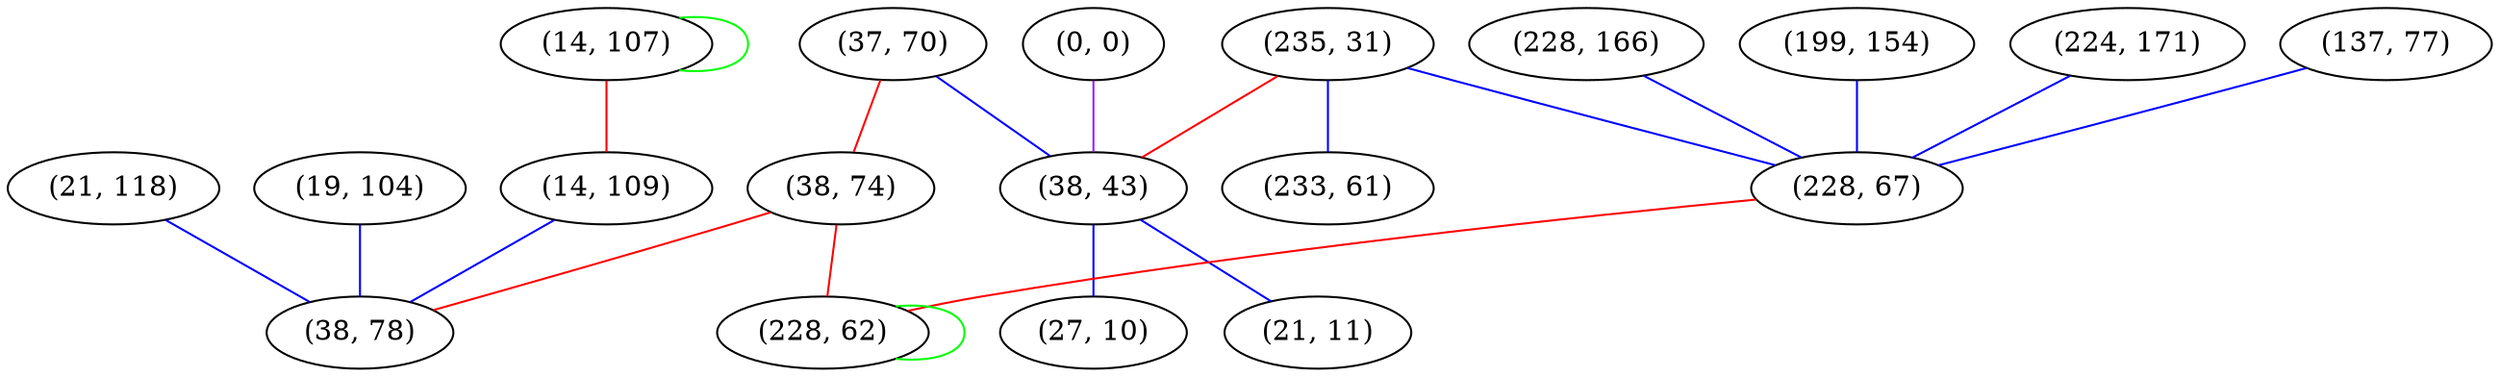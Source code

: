 graph "" {
"(14, 107)";
"(137, 77)";
"(0, 0)";
"(228, 166)";
"(199, 154)";
"(19, 104)";
"(37, 70)";
"(235, 31)";
"(38, 74)";
"(224, 171)";
"(14, 109)";
"(38, 43)";
"(27, 10)";
"(228, 67)";
"(21, 11)";
"(233, 61)";
"(21, 118)";
"(228, 62)";
"(38, 78)";
"(14, 107)" -- "(14, 107)"  [color=green, key=0, weight=2];
"(14, 107)" -- "(14, 109)"  [color=red, key=0, weight=1];
"(137, 77)" -- "(228, 67)"  [color=blue, key=0, weight=3];
"(0, 0)" -- "(38, 43)"  [color=purple, key=0, weight=4];
"(228, 166)" -- "(228, 67)"  [color=blue, key=0, weight=3];
"(199, 154)" -- "(228, 67)"  [color=blue, key=0, weight=3];
"(19, 104)" -- "(38, 78)"  [color=blue, key=0, weight=3];
"(37, 70)" -- "(38, 43)"  [color=blue, key=0, weight=3];
"(37, 70)" -- "(38, 74)"  [color=red, key=0, weight=1];
"(235, 31)" -- "(38, 43)"  [color=red, key=0, weight=1];
"(235, 31)" -- "(233, 61)"  [color=blue, key=0, weight=3];
"(235, 31)" -- "(228, 67)"  [color=blue, key=0, weight=3];
"(38, 74)" -- "(228, 62)"  [color=red, key=0, weight=1];
"(38, 74)" -- "(38, 78)"  [color=red, key=0, weight=1];
"(224, 171)" -- "(228, 67)"  [color=blue, key=0, weight=3];
"(14, 109)" -- "(38, 78)"  [color=blue, key=0, weight=3];
"(38, 43)" -- "(27, 10)"  [color=blue, key=0, weight=3];
"(38, 43)" -- "(21, 11)"  [color=blue, key=0, weight=3];
"(228, 67)" -- "(228, 62)"  [color=red, key=0, weight=1];
"(21, 118)" -- "(38, 78)"  [color=blue, key=0, weight=3];
"(228, 62)" -- "(228, 62)"  [color=green, key=0, weight=2];
}
